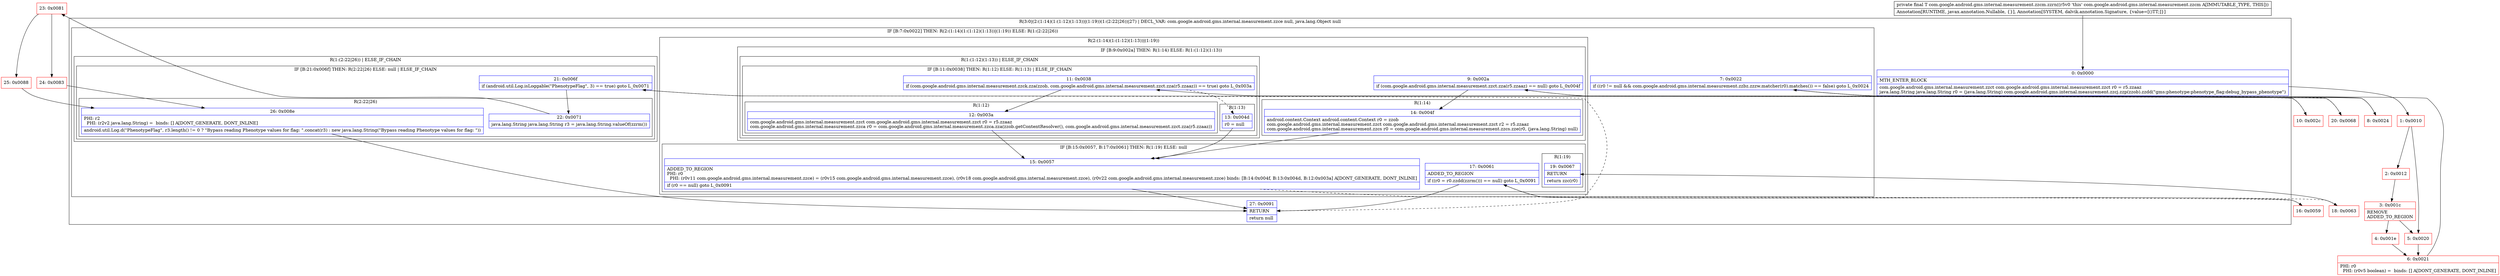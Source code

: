 digraph "CFG forcom.google.android.gms.internal.measurement.zzcm.zzrn()Ljava\/lang\/Object;" {
subgraph cluster_Region_2016731878 {
label = "R(3:0|(2:(1:14)(1:(1:12)(1:13))|(1:19))(1:(2:22|26))|27) | DECL_VAR: com.google.android.gms.internal.measurement.zzce null, java.lang.Object null\l";
node [shape=record,color=blue];
Node_0 [shape=record,label="{0\:\ 0x0000|MTH_ENTER_BLOCK\l|com.google.android.gms.internal.measurement.zzct com.google.android.gms.internal.measurement.zzct r0 = r5.zzaaz\ljava.lang.String java.lang.String r0 = (java.lang.String) com.google.android.gms.internal.measurement.zzcj.zzp(zzob).zzdd(\"gms:phenotype:phenotype_flag:debug_bypass_phenotype\")\l}"];
subgraph cluster_IfRegion_1842199531 {
label = "IF [B:7:0x0022] THEN: R(2:(1:14)(1:(1:12)(1:13))|(1:19)) ELSE: R(1:(2:22|26))";
node [shape=record,color=blue];
Node_7 [shape=record,label="{7\:\ 0x0022|if ((r0 != null && com.google.android.gms.internal.measurement.zzbz.zzzw.matcher(r0).matches()) == false) goto L_0x0024\l}"];
subgraph cluster_Region_559068760 {
label = "R(2:(1:14)(1:(1:12)(1:13))|(1:19))";
node [shape=record,color=blue];
subgraph cluster_IfRegion_881503030 {
label = "IF [B:9:0x002a] THEN: R(1:14) ELSE: R(1:(1:12)(1:13))";
node [shape=record,color=blue];
Node_9 [shape=record,label="{9\:\ 0x002a|if (com.google.android.gms.internal.measurement.zzct.zza(r5.zzaaz) == null) goto L_0x004f\l}"];
subgraph cluster_Region_296727786 {
label = "R(1:14)";
node [shape=record,color=blue];
Node_14 [shape=record,label="{14\:\ 0x004f|android.content.Context android.content.Context r0 = zzob\lcom.google.android.gms.internal.measurement.zzct com.google.android.gms.internal.measurement.zzct r2 = r5.zzaaz\lcom.google.android.gms.internal.measurement.zzcs r0 = com.google.android.gms.internal.measurement.zzcs.zze(r0, (java.lang.String) null)\l}"];
}
subgraph cluster_Region_2015549150 {
label = "R(1:(1:12)(1:13)) | ELSE_IF_CHAIN\l";
node [shape=record,color=blue];
subgraph cluster_IfRegion_1037429629 {
label = "IF [B:11:0x0038] THEN: R(1:12) ELSE: R(1:13) | ELSE_IF_CHAIN\l";
node [shape=record,color=blue];
Node_11 [shape=record,label="{11\:\ 0x0038|if (com.google.android.gms.internal.measurement.zzck.zza(zzob, com.google.android.gms.internal.measurement.zzct.zza(r5.zzaaz)) == true) goto L_0x003a\l}"];
subgraph cluster_Region_1321320249 {
label = "R(1:12)";
node [shape=record,color=blue];
Node_12 [shape=record,label="{12\:\ 0x003a|com.google.android.gms.internal.measurement.zzct com.google.android.gms.internal.measurement.zzct r0 = r5.zzaaz\lcom.google.android.gms.internal.measurement.zzca r0 = com.google.android.gms.internal.measurement.zzca.zza(zzob.getContentResolver(), com.google.android.gms.internal.measurement.zzct.zza(r5.zzaaz))\l}"];
}
subgraph cluster_Region_1322473451 {
label = "R(1:13)";
node [shape=record,color=blue];
Node_13 [shape=record,label="{13\:\ 0x004d|r0 = null\l}"];
}
}
}
}
subgraph cluster_IfRegion_151087849 {
label = "IF [B:15:0x0057, B:17:0x0061] THEN: R(1:19) ELSE: null";
node [shape=record,color=blue];
Node_15 [shape=record,label="{15\:\ 0x0057|ADDED_TO_REGION\lPHI: r0 \l  PHI: (r0v11 com.google.android.gms.internal.measurement.zzce) = (r0v15 com.google.android.gms.internal.measurement.zzce), (r0v18 com.google.android.gms.internal.measurement.zzce), (r0v22 com.google.android.gms.internal.measurement.zzce) binds: [B:14:0x004f, B:13:0x004d, B:12:0x003a] A[DONT_GENERATE, DONT_INLINE]\l|if (r0 == null) goto L_0x0091\l}"];
Node_17 [shape=record,label="{17\:\ 0x0061|ADDED_TO_REGION\l|if ((r0 = r0.zzdd(zzrm())) == null) goto L_0x0091\l}"];
subgraph cluster_Region_1748218852 {
label = "R(1:19)";
node [shape=record,color=blue];
Node_19 [shape=record,label="{19\:\ 0x0067|RETURN\l|return zzc(r0)\l}"];
}
}
}
subgraph cluster_Region_113839130 {
label = "R(1:(2:22|26)) | ELSE_IF_CHAIN\l";
node [shape=record,color=blue];
subgraph cluster_IfRegion_341148093 {
label = "IF [B:21:0x006f] THEN: R(2:22|26) ELSE: null | ELSE_IF_CHAIN\l";
node [shape=record,color=blue];
Node_21 [shape=record,label="{21\:\ 0x006f|if (android.util.Log.isLoggable(\"PhenotypeFlag\", 3) == true) goto L_0x0071\l}"];
subgraph cluster_Region_1658129766 {
label = "R(2:22|26)";
node [shape=record,color=blue];
Node_22 [shape=record,label="{22\:\ 0x0071|java.lang.String java.lang.String r3 = java.lang.String.valueOf(zzrm())\l}"];
Node_26 [shape=record,label="{26\:\ 0x008e|PHI: r2 \l  PHI: (r2v2 java.lang.String) =  binds: [] A[DONT_GENERATE, DONT_INLINE]\l|android.util.Log.d(\"PhenotypeFlag\", r3.length() != 0 ? \"Bypass reading Phenotype values for flag: \".concat(r3) : new java.lang.String(\"Bypass reading Phenotype values for flag: \"))\l}"];
}
}
}
}
Node_27 [shape=record,label="{27\:\ 0x0091|RETURN\l|return null\l}"];
}
Node_1 [shape=record,color=red,label="{1\:\ 0x0010}"];
Node_2 [shape=record,color=red,label="{2\:\ 0x0012}"];
Node_3 [shape=record,color=red,label="{3\:\ 0x001c|REMOVE\lADDED_TO_REGION\l}"];
Node_4 [shape=record,color=red,label="{4\:\ 0x001e}"];
Node_5 [shape=record,color=red,label="{5\:\ 0x0020}"];
Node_6 [shape=record,color=red,label="{6\:\ 0x0021|PHI: r0 \l  PHI: (r0v5 boolean) =  binds: [] A[DONT_GENERATE, DONT_INLINE]\l}"];
Node_8 [shape=record,color=red,label="{8\:\ 0x0024}"];
Node_10 [shape=record,color=red,label="{10\:\ 0x002c}"];
Node_16 [shape=record,color=red,label="{16\:\ 0x0059}"];
Node_18 [shape=record,color=red,label="{18\:\ 0x0063}"];
Node_20 [shape=record,color=red,label="{20\:\ 0x0068}"];
Node_23 [shape=record,color=red,label="{23\:\ 0x0081}"];
Node_24 [shape=record,color=red,label="{24\:\ 0x0083}"];
Node_25 [shape=record,color=red,label="{25\:\ 0x0088}"];
MethodNode[shape=record,label="{private final T com.google.android.gms.internal.measurement.zzcm.zzrn((r5v0 'this' com.google.android.gms.internal.measurement.zzcm A[IMMUTABLE_TYPE, THIS]))  | Annotation[RUNTIME, javax.annotation.Nullable, \{\}], Annotation[SYSTEM, dalvik.annotation.Signature, \{value=[()TT;]\}]\l}"];
MethodNode -> Node_0;
Node_0 -> Node_1;
Node_7 -> Node_8;
Node_7 -> Node_20[style=dashed];
Node_9 -> Node_10[style=dashed];
Node_9 -> Node_14;
Node_14 -> Node_15;
Node_11 -> Node_12;
Node_11 -> Node_13[style=dashed];
Node_12 -> Node_15;
Node_13 -> Node_15;
Node_15 -> Node_16[style=dashed];
Node_15 -> Node_27;
Node_17 -> Node_18[style=dashed];
Node_17 -> Node_27;
Node_21 -> Node_22;
Node_21 -> Node_27[style=dashed];
Node_22 -> Node_23;
Node_26 -> Node_27;
Node_1 -> Node_2;
Node_1 -> Node_5;
Node_2 -> Node_3;
Node_3 -> Node_4;
Node_3 -> Node_5;
Node_4 -> Node_6;
Node_5 -> Node_6;
Node_6 -> Node_7;
Node_8 -> Node_9;
Node_10 -> Node_11;
Node_16 -> Node_17;
Node_18 -> Node_19;
Node_20 -> Node_21;
Node_23 -> Node_24;
Node_23 -> Node_25;
Node_24 -> Node_26;
Node_25 -> Node_26;
}

